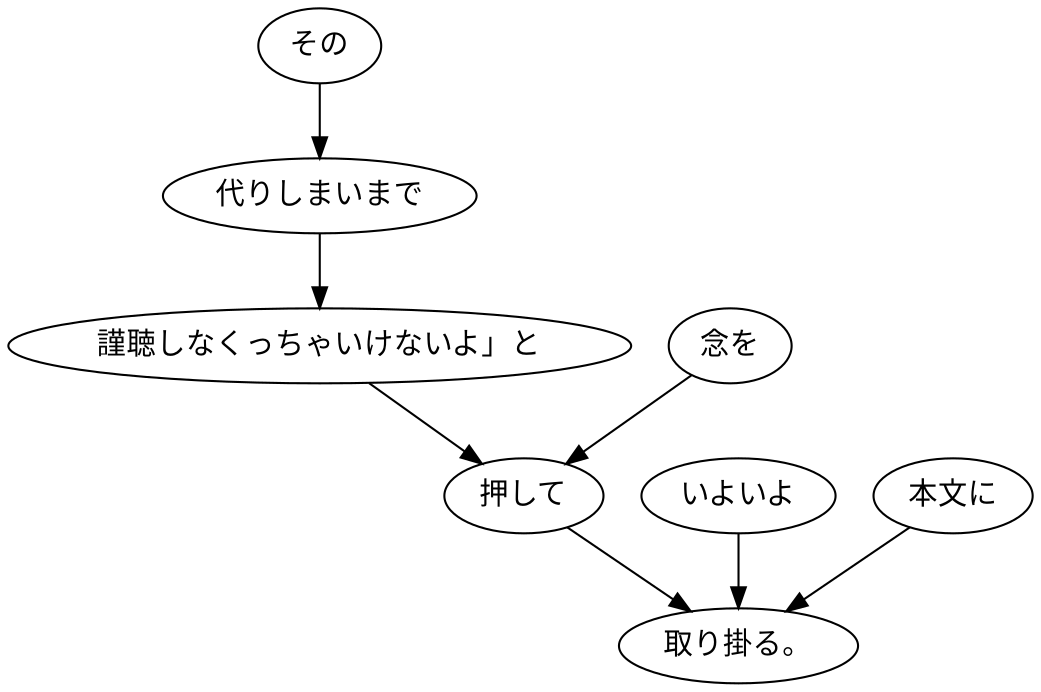 digraph graph3590 {
	node0 [label="その"];
	node1 [label="代りしまいまで"];
	node2 [label="謹聴しなくっちゃいけないよ」と"];
	node3 [label="念を"];
	node4 [label="押して"];
	node5 [label="いよいよ"];
	node6 [label="本文に"];
	node7 [label="取り掛る。"];
	node0 -> node1;
	node1 -> node2;
	node2 -> node4;
	node3 -> node4;
	node4 -> node7;
	node5 -> node7;
	node6 -> node7;
}
